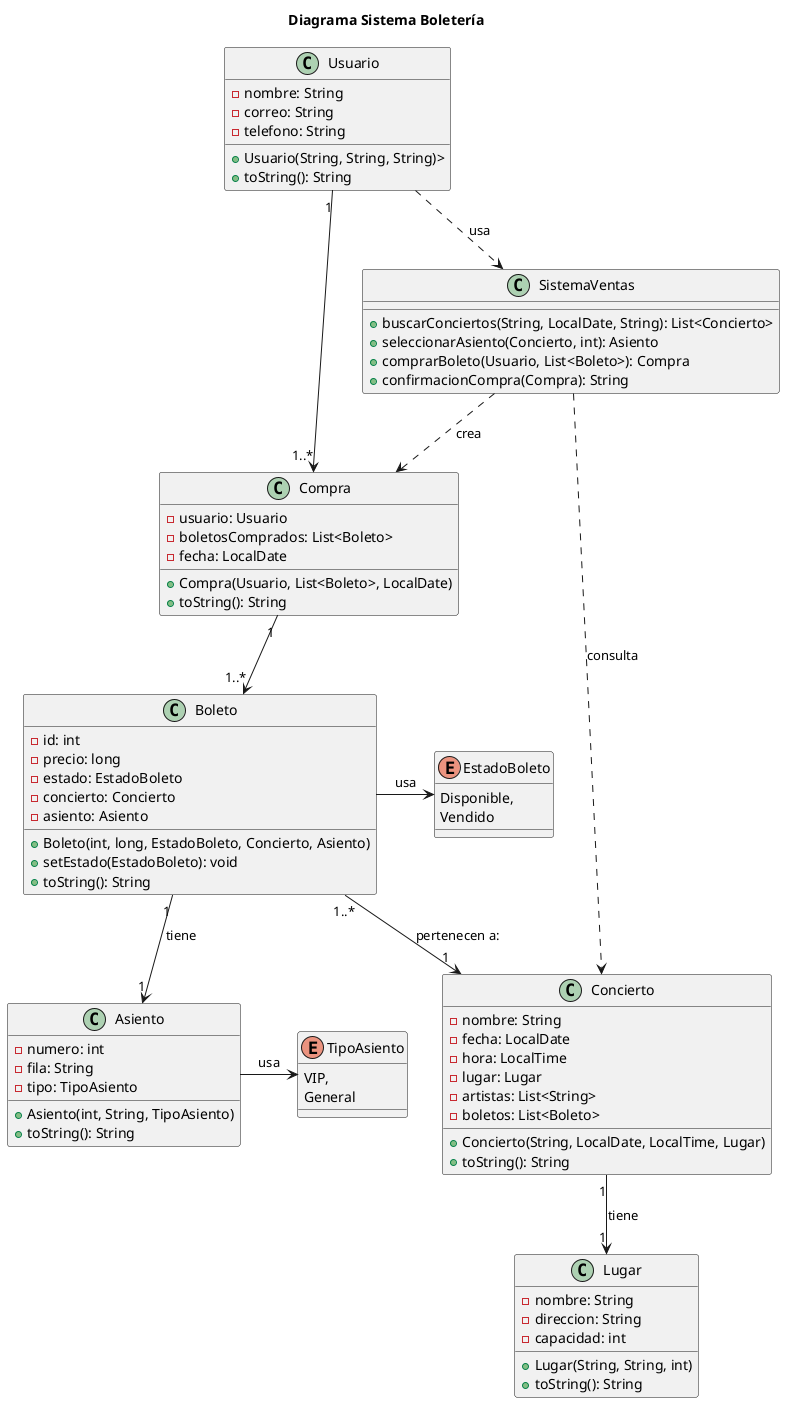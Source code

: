 @startuml Diagrama 2
title Diagrama Sistema Boletería

class Usuario{
    -nombre: String
    -correo: String
    -telefono: String
    +Usuario(String, String, String)>
    +toString(): String
}

class Concierto{
    -nombre: String
    -fecha: LocalDate
    -hora: LocalTime
    -lugar: Lugar
    -artistas: List<String>
    -boletos: List<Boleto>
    +Concierto(String, LocalDate, LocalTime, Lugar)
    +toString(): String
}

class Lugar{
    -nombre: String
    -direccion: String
    -capacidad: int
    +Lugar(String, String, int)
    +toString(): String
}

enum TipoAsiento {
    VIP,
    General
}

class Asiento{
    -numero: int
    -fila: String
    -tipo: TipoAsiento
    +Asiento(int, String, TipoAsiento)
    +toString(): String
}

enum EstadoBoleto{
    Disponible,
    Vendido
}

class Boleto{
    -id: int
    -precio: long
    -estado: EstadoBoleto
    -concierto: Concierto
    -asiento: Asiento
    +Boleto(int, long, EstadoBoleto, Concierto, Asiento)
    +setEstado(EstadoBoleto): void
    +toString(): String
}

class Compra{
    -usuario: Usuario
    -boletosComprados: List<Boleto>
    -fecha: LocalDate
    +Compra(Usuario, List<Boleto>, LocalDate)
    +toString(): String
}

class SistemaVentas{
    +buscarConciertos(String, LocalDate, String): List<Concierto>
    +seleccionarAsiento(Concierto, int): Asiento
    +comprarBoleto(Usuario, List<Boleto>): Compra
    +confirmacionCompra(Compra): String
}   

Boleto -> EstadoBoleto: usa
Asiento -> TipoAsiento: usa


Usuario ..> SistemaVentas: usa
SistemaVentas ..> Compra: crea
SistemaVentas ..> Concierto: consulta

Usuario "1" --> "1..*" Compra
Compra "1" --> "1..*" Boleto
Boleto "1..*" --> "1" Concierto: pertenecen a:
Concierto "1" --> "1" Lugar: tiene
Boleto "1" --> "1" Asiento: tiene
@enduml
